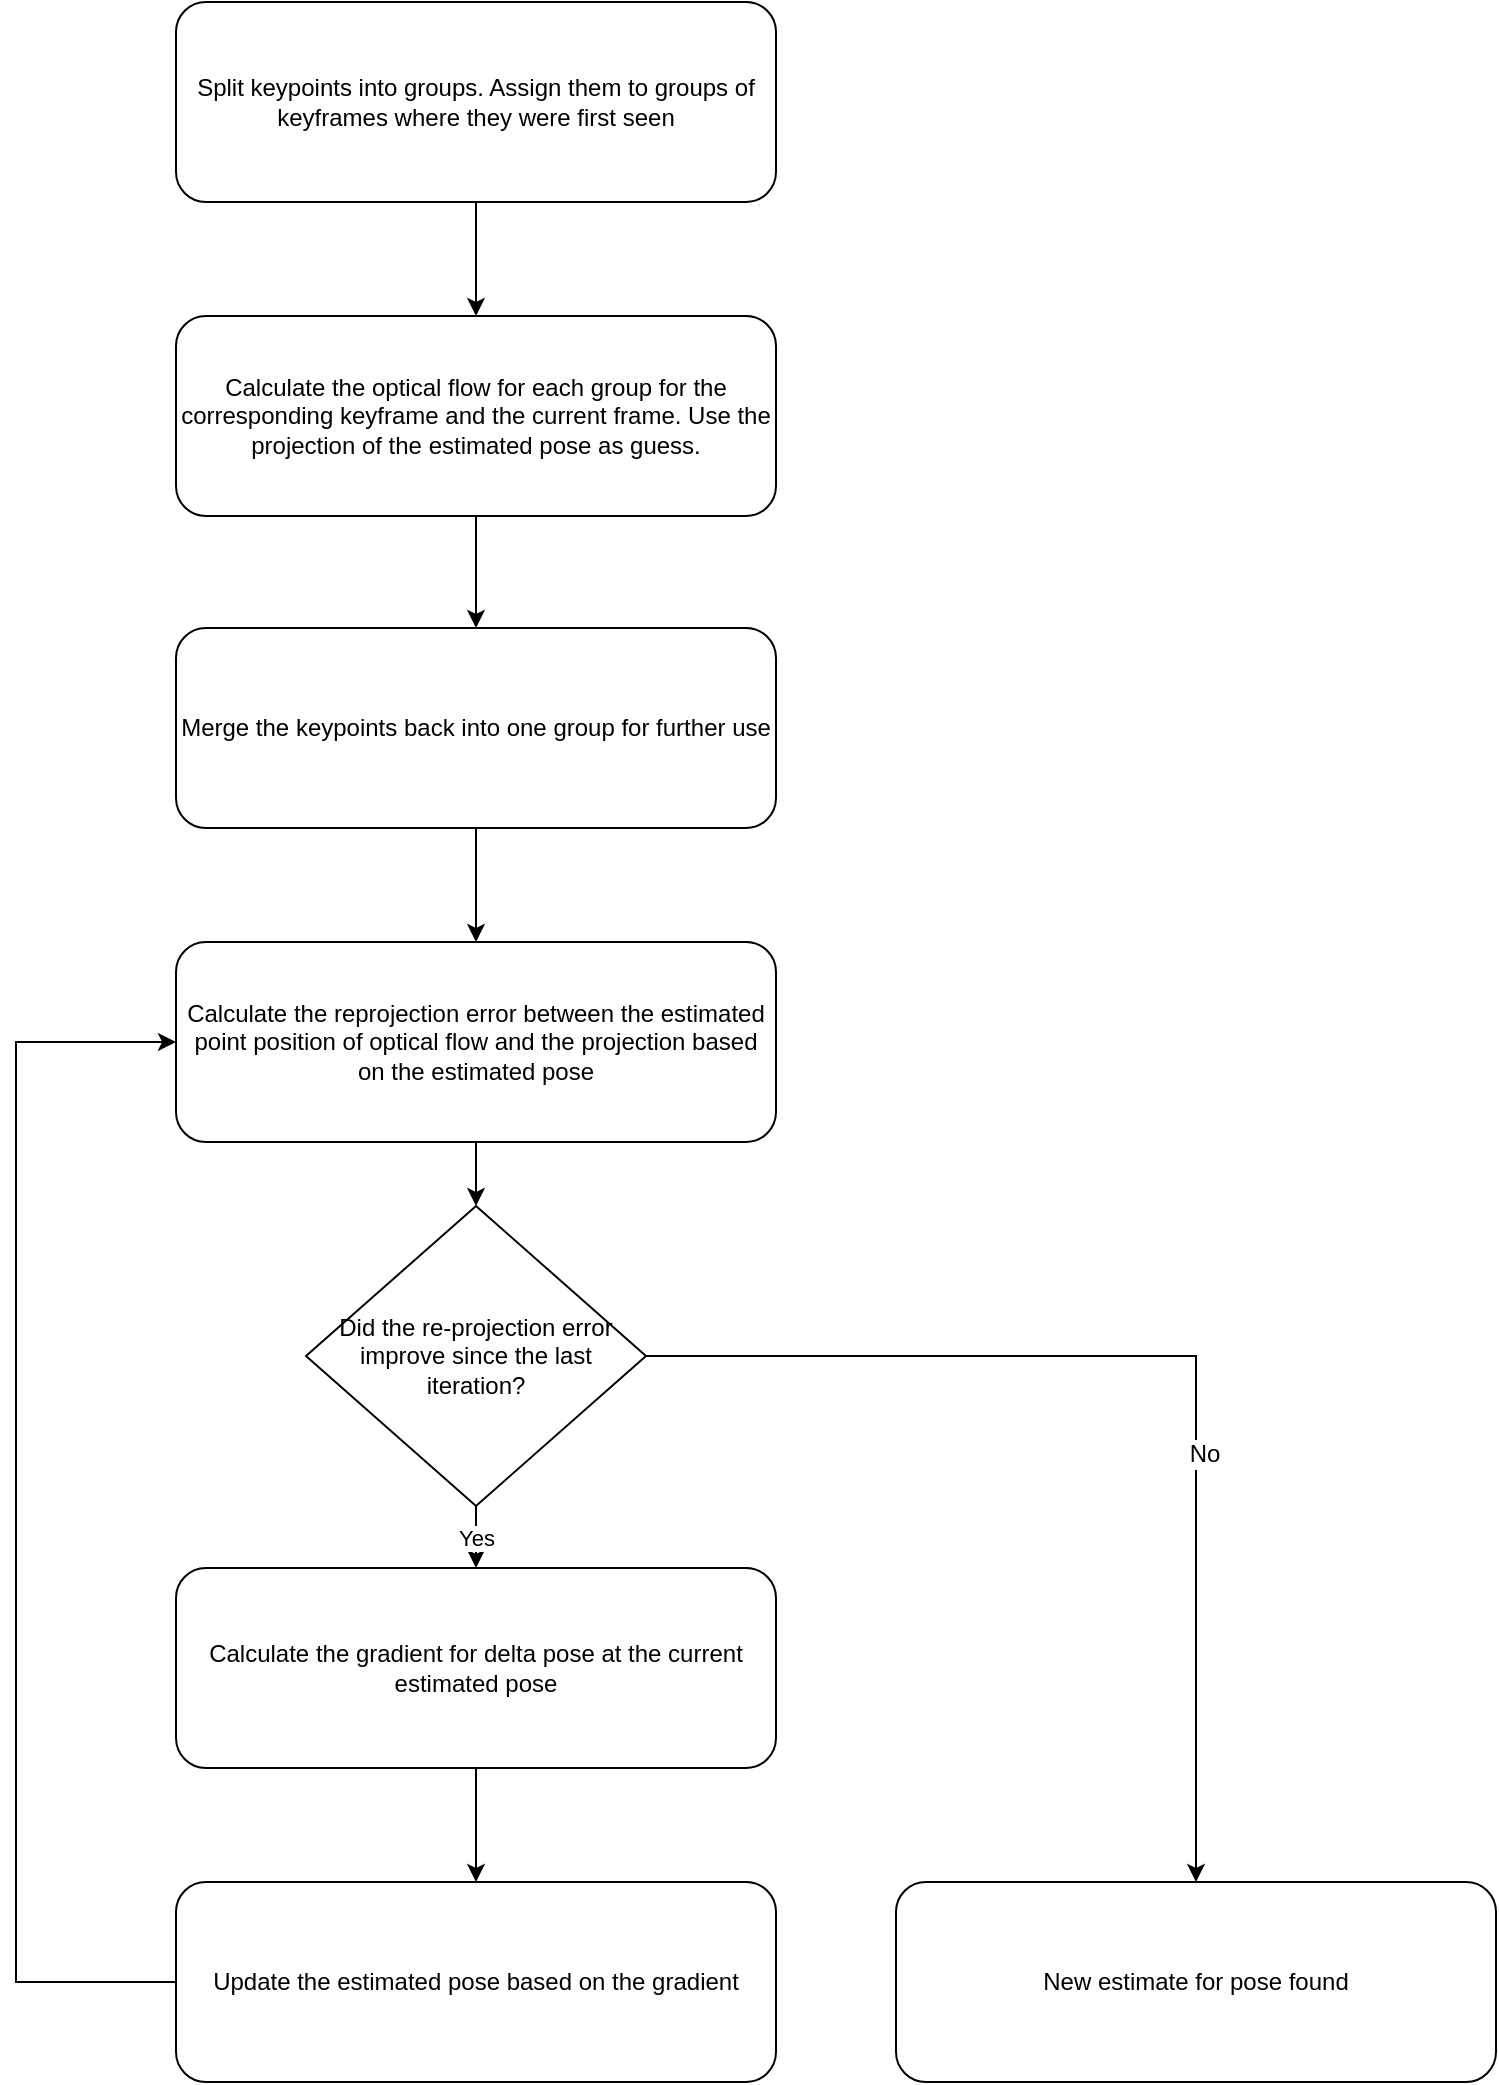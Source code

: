 <mxfile version="12.4.8" type="device"><diagram id="C5RBs43oDa-KdzZeNtuy" name="Page-1"><mxGraphModel dx="1420" dy="753" grid="1" gridSize="10" guides="1" tooltips="1" connect="1" arrows="1" fold="1" page="1" pageScale="1" pageWidth="827" pageHeight="1169" math="0" shadow="0"><root><mxCell id="WIyWlLk6GJQsqaUBKTNV-0"/><mxCell id="WIyWlLk6GJQsqaUBKTNV-1" parent="WIyWlLk6GJQsqaUBKTNV-0"/><mxCell id="as-7bZnNJukypPss6kH5-1" style="edgeStyle=orthogonalEdgeStyle;rounded=0;orthogonalLoop=1;jettySize=auto;html=1;entryX=0.5;entryY=0;entryDx=0;entryDy=0;" edge="1" parent="WIyWlLk6GJQsqaUBKTNV-1" source="as-7bZnNJukypPss6kH5-2" target="as-7bZnNJukypPss6kH5-4"><mxGeometry relative="1" as="geometry"/></mxCell><mxCell id="as-7bZnNJukypPss6kH5-2" value="Split keypoints into groups. Assign them to groups of keyframes where they were first seen" style="rounded=1;whiteSpace=wrap;html=1;fontSize=12;glass=0;strokeWidth=1;shadow=0;" vertex="1" parent="WIyWlLk6GJQsqaUBKTNV-1"><mxGeometry x="100" y="100" width="300" height="100" as="geometry"/></mxCell><mxCell id="as-7bZnNJukypPss6kH5-3" style="edgeStyle=orthogonalEdgeStyle;rounded=0;orthogonalLoop=1;jettySize=auto;html=1;entryX=0.5;entryY=0;entryDx=0;entryDy=0;" edge="1" parent="WIyWlLk6GJQsqaUBKTNV-1" source="as-7bZnNJukypPss6kH5-4" target="as-7bZnNJukypPss6kH5-13"><mxGeometry relative="1" as="geometry"/></mxCell><mxCell id="as-7bZnNJukypPss6kH5-4" value="Calculate the optical flow for each group for the corresponding keyframe and the current frame. Use the projection of the estimated pose as guess." style="rounded=1;whiteSpace=wrap;html=1;fontSize=12;glass=0;strokeWidth=1;shadow=0;" vertex="1" parent="WIyWlLk6GJQsqaUBKTNV-1"><mxGeometry x="100" y="257" width="300" height="100" as="geometry"/></mxCell><mxCell id="as-7bZnNJukypPss6kH5-5" style="edgeStyle=orthogonalEdgeStyle;rounded=0;orthogonalLoop=1;jettySize=auto;html=1;entryX=0.5;entryY=0;entryDx=0;entryDy=0;" edge="1" parent="WIyWlLk6GJQsqaUBKTNV-1" source="as-7bZnNJukypPss6kH5-6" target="as-7bZnNJukypPss6kH5-8"><mxGeometry relative="1" as="geometry"/></mxCell><mxCell id="as-7bZnNJukypPss6kH5-6" value="Calculate the gradient for delta pose at the current estimated pose" style="rounded=1;whiteSpace=wrap;html=1;fontSize=12;glass=0;strokeWidth=1;shadow=0;" vertex="1" parent="WIyWlLk6GJQsqaUBKTNV-1"><mxGeometry x="100" y="883" width="300" height="100" as="geometry"/></mxCell><mxCell id="as-7bZnNJukypPss6kH5-7" style="edgeStyle=orthogonalEdgeStyle;rounded=0;orthogonalLoop=1;jettySize=auto;html=1;entryX=0;entryY=0.5;entryDx=0;entryDy=0;exitX=0;exitY=0.5;exitDx=0;exitDy=0;" edge="1" parent="WIyWlLk6GJQsqaUBKTNV-1" source="as-7bZnNJukypPss6kH5-8" target="as-7bZnNJukypPss6kH5-15"><mxGeometry relative="1" as="geometry"><Array as="points"><mxPoint x="20" y="1090"/><mxPoint x="20" y="620"/></Array></mxGeometry></mxCell><mxCell id="as-7bZnNJukypPss6kH5-8" value="Update the estimated pose based on the gradient" style="rounded=1;whiteSpace=wrap;html=1;fontSize=12;glass=0;strokeWidth=1;shadow=0;" vertex="1" parent="WIyWlLk6GJQsqaUBKTNV-1"><mxGeometry x="100" y="1040" width="300" height="100" as="geometry"/></mxCell><mxCell id="as-7bZnNJukypPss6kH5-9" style="edgeStyle=orthogonalEdgeStyle;rounded=0;orthogonalLoop=1;jettySize=auto;html=1;exitX=1;exitY=0.5;exitDx=0;exitDy=0;entryX=0.5;entryY=0;entryDx=0;entryDy=0;" edge="1" parent="WIyWlLk6GJQsqaUBKTNV-1" source="as-7bZnNJukypPss6kH5-17" target="as-7bZnNJukypPss6kH5-11"><mxGeometry relative="1" as="geometry"><mxPoint x="605" y="830" as="targetPoint"/><mxPoint x="660" y="696" as="sourcePoint"/></mxGeometry></mxCell><mxCell id="as-7bZnNJukypPss6kH5-10" value="No" style="text;html=1;align=center;verticalAlign=middle;resizable=0;points=[];labelBackgroundColor=#ffffff;" vertex="1" connectable="0" parent="as-7bZnNJukypPss6kH5-9"><mxGeometry x="0.204" y="4" relative="1" as="geometry"><mxPoint as="offset"/></mxGeometry></mxCell><mxCell id="as-7bZnNJukypPss6kH5-11" value="New estimate for pose found" style="rounded=1;whiteSpace=wrap;html=1;fontSize=12;glass=0;strokeWidth=1;shadow=0;" vertex="1" parent="WIyWlLk6GJQsqaUBKTNV-1"><mxGeometry x="460" y="1040" width="300" height="100" as="geometry"/></mxCell><mxCell id="as-7bZnNJukypPss6kH5-12" style="edgeStyle=orthogonalEdgeStyle;rounded=0;orthogonalLoop=1;jettySize=auto;html=1;entryX=0.5;entryY=0;entryDx=0;entryDy=0;" edge="1" parent="WIyWlLk6GJQsqaUBKTNV-1" source="as-7bZnNJukypPss6kH5-13" target="as-7bZnNJukypPss6kH5-15"><mxGeometry relative="1" as="geometry"/></mxCell><mxCell id="as-7bZnNJukypPss6kH5-13" value="Merge the keypoints back into one group for further use" style="rounded=1;whiteSpace=wrap;html=1;fontSize=12;glass=0;strokeWidth=1;shadow=0;" vertex="1" parent="WIyWlLk6GJQsqaUBKTNV-1"><mxGeometry x="100" y="413" width="300" height="100" as="geometry"/></mxCell><mxCell id="as-7bZnNJukypPss6kH5-14" style="edgeStyle=orthogonalEdgeStyle;rounded=0;orthogonalLoop=1;jettySize=auto;html=1;" edge="1" parent="WIyWlLk6GJQsqaUBKTNV-1" source="as-7bZnNJukypPss6kH5-15" target="as-7bZnNJukypPss6kH5-17"><mxGeometry relative="1" as="geometry"/></mxCell><mxCell id="as-7bZnNJukypPss6kH5-15" value="Calculate the reprojection error between the estimated point position of optical flow and the projection based on the estimated pose" style="rounded=1;whiteSpace=wrap;html=1;fontSize=12;glass=0;strokeWidth=1;shadow=0;" vertex="1" parent="WIyWlLk6GJQsqaUBKTNV-1"><mxGeometry x="100" y="570" width="300" height="100" as="geometry"/></mxCell><mxCell id="as-7bZnNJukypPss6kH5-16" value="Yes" style="edgeStyle=orthogonalEdgeStyle;rounded=0;orthogonalLoop=1;jettySize=auto;html=1;entryX=0.5;entryY=0;entryDx=0;entryDy=0;" edge="1" parent="WIyWlLk6GJQsqaUBKTNV-1" source="as-7bZnNJukypPss6kH5-17" target="as-7bZnNJukypPss6kH5-6"><mxGeometry relative="1" as="geometry"/></mxCell><mxCell id="as-7bZnNJukypPss6kH5-17" value="Did the re-projection error improve since the last iteration?" style="rhombus;whiteSpace=wrap;html=1;" vertex="1" parent="WIyWlLk6GJQsqaUBKTNV-1"><mxGeometry x="165" y="702" width="170" height="150" as="geometry"/></mxCell></root></mxGraphModel></diagram></mxfile>